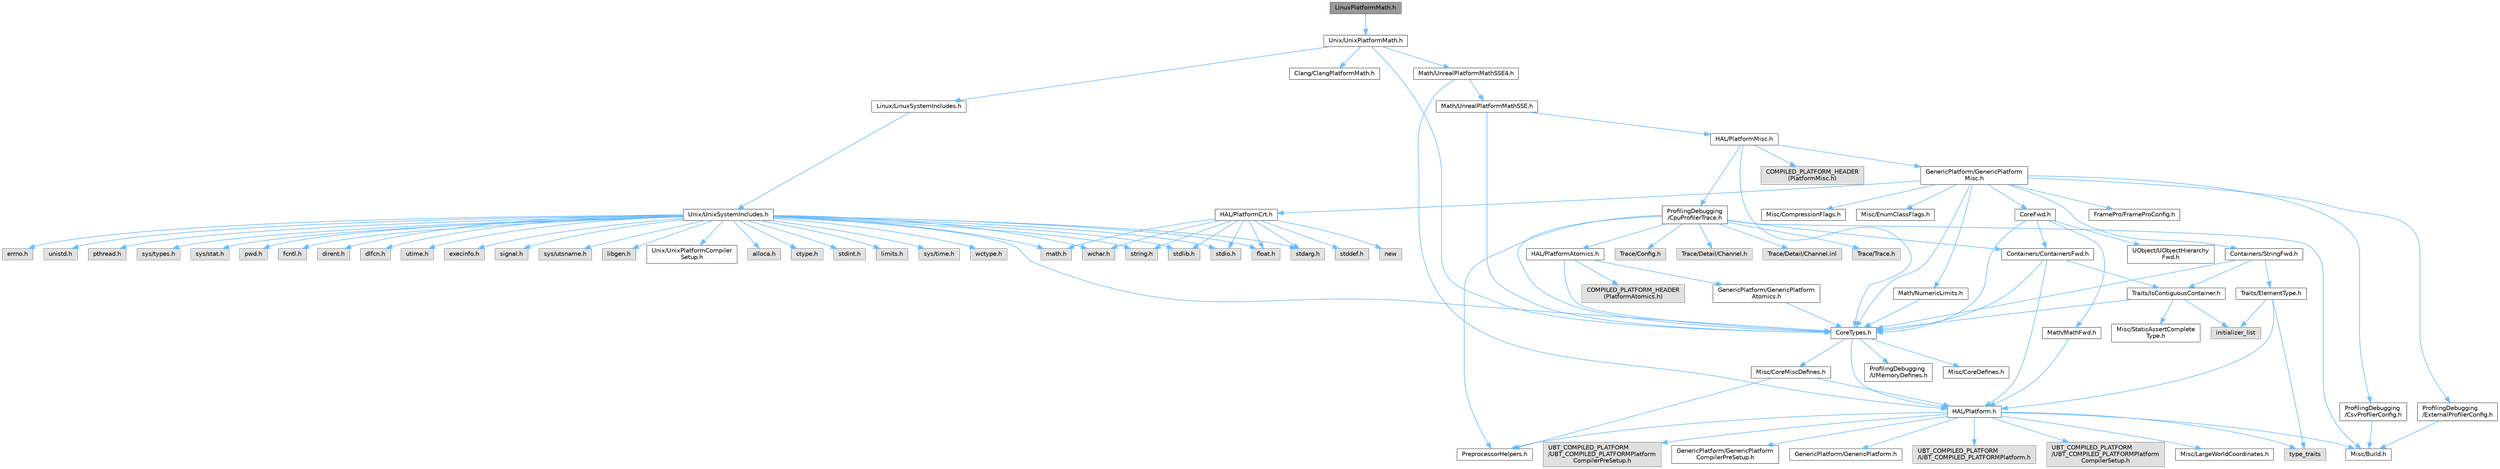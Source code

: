 digraph "LinuxPlatformMath.h"
{
 // INTERACTIVE_SVG=YES
 // LATEX_PDF_SIZE
  bgcolor="transparent";
  edge [fontname=Helvetica,fontsize=10,labelfontname=Helvetica,labelfontsize=10];
  node [fontname=Helvetica,fontsize=10,shape=box,height=0.2,width=0.4];
  Node1 [id="Node000001",label="LinuxPlatformMath.h",height=0.2,width=0.4,color="gray40", fillcolor="grey60", style="filled", fontcolor="black",tooltip=" "];
  Node1 -> Node2 [id="edge1_Node000001_Node000002",color="steelblue1",style="solid",tooltip=" "];
  Node2 [id="Node000002",label="Unix/UnixPlatformMath.h",height=0.2,width=0.4,color="grey40", fillcolor="white", style="filled",URL="$d9/d14/UnixPlatformMath_8h.html",tooltip=" "];
  Node2 -> Node3 [id="edge2_Node000002_Node000003",color="steelblue1",style="solid",tooltip=" "];
  Node3 [id="Node000003",label="CoreTypes.h",height=0.2,width=0.4,color="grey40", fillcolor="white", style="filled",URL="$dc/dec/CoreTypes_8h.html",tooltip=" "];
  Node3 -> Node4 [id="edge3_Node000003_Node000004",color="steelblue1",style="solid",tooltip=" "];
  Node4 [id="Node000004",label="HAL/Platform.h",height=0.2,width=0.4,color="grey40", fillcolor="white", style="filled",URL="$d9/dd0/Platform_8h.html",tooltip=" "];
  Node4 -> Node5 [id="edge4_Node000004_Node000005",color="steelblue1",style="solid",tooltip=" "];
  Node5 [id="Node000005",label="Misc/Build.h",height=0.2,width=0.4,color="grey40", fillcolor="white", style="filled",URL="$d3/dbb/Build_8h.html",tooltip=" "];
  Node4 -> Node6 [id="edge5_Node000004_Node000006",color="steelblue1",style="solid",tooltip=" "];
  Node6 [id="Node000006",label="Misc/LargeWorldCoordinates.h",height=0.2,width=0.4,color="grey40", fillcolor="white", style="filled",URL="$d2/dcb/LargeWorldCoordinates_8h.html",tooltip=" "];
  Node4 -> Node7 [id="edge6_Node000004_Node000007",color="steelblue1",style="solid",tooltip=" "];
  Node7 [id="Node000007",label="type_traits",height=0.2,width=0.4,color="grey60", fillcolor="#E0E0E0", style="filled",tooltip=" "];
  Node4 -> Node8 [id="edge7_Node000004_Node000008",color="steelblue1",style="solid",tooltip=" "];
  Node8 [id="Node000008",label="PreprocessorHelpers.h",height=0.2,width=0.4,color="grey40", fillcolor="white", style="filled",URL="$db/ddb/PreprocessorHelpers_8h.html",tooltip=" "];
  Node4 -> Node9 [id="edge8_Node000004_Node000009",color="steelblue1",style="solid",tooltip=" "];
  Node9 [id="Node000009",label="UBT_COMPILED_PLATFORM\l/UBT_COMPILED_PLATFORMPlatform\lCompilerPreSetup.h",height=0.2,width=0.4,color="grey60", fillcolor="#E0E0E0", style="filled",tooltip=" "];
  Node4 -> Node10 [id="edge9_Node000004_Node000010",color="steelblue1",style="solid",tooltip=" "];
  Node10 [id="Node000010",label="GenericPlatform/GenericPlatform\lCompilerPreSetup.h",height=0.2,width=0.4,color="grey40", fillcolor="white", style="filled",URL="$d9/dc8/GenericPlatformCompilerPreSetup_8h.html",tooltip=" "];
  Node4 -> Node11 [id="edge10_Node000004_Node000011",color="steelblue1",style="solid",tooltip=" "];
  Node11 [id="Node000011",label="GenericPlatform/GenericPlatform.h",height=0.2,width=0.4,color="grey40", fillcolor="white", style="filled",URL="$d6/d84/GenericPlatform_8h.html",tooltip=" "];
  Node4 -> Node12 [id="edge11_Node000004_Node000012",color="steelblue1",style="solid",tooltip=" "];
  Node12 [id="Node000012",label="UBT_COMPILED_PLATFORM\l/UBT_COMPILED_PLATFORMPlatform.h",height=0.2,width=0.4,color="grey60", fillcolor="#E0E0E0", style="filled",tooltip=" "];
  Node4 -> Node13 [id="edge12_Node000004_Node000013",color="steelblue1",style="solid",tooltip=" "];
  Node13 [id="Node000013",label="UBT_COMPILED_PLATFORM\l/UBT_COMPILED_PLATFORMPlatform\lCompilerSetup.h",height=0.2,width=0.4,color="grey60", fillcolor="#E0E0E0", style="filled",tooltip=" "];
  Node3 -> Node14 [id="edge13_Node000003_Node000014",color="steelblue1",style="solid",tooltip=" "];
  Node14 [id="Node000014",label="ProfilingDebugging\l/UMemoryDefines.h",height=0.2,width=0.4,color="grey40", fillcolor="white", style="filled",URL="$d2/da2/UMemoryDefines_8h.html",tooltip=" "];
  Node3 -> Node15 [id="edge14_Node000003_Node000015",color="steelblue1",style="solid",tooltip=" "];
  Node15 [id="Node000015",label="Misc/CoreMiscDefines.h",height=0.2,width=0.4,color="grey40", fillcolor="white", style="filled",URL="$da/d38/CoreMiscDefines_8h.html",tooltip=" "];
  Node15 -> Node4 [id="edge15_Node000015_Node000004",color="steelblue1",style="solid",tooltip=" "];
  Node15 -> Node8 [id="edge16_Node000015_Node000008",color="steelblue1",style="solid",tooltip=" "];
  Node3 -> Node16 [id="edge17_Node000003_Node000016",color="steelblue1",style="solid",tooltip=" "];
  Node16 [id="Node000016",label="Misc/CoreDefines.h",height=0.2,width=0.4,color="grey40", fillcolor="white", style="filled",URL="$d3/dd2/CoreDefines_8h.html",tooltip=" "];
  Node2 -> Node17 [id="edge18_Node000002_Node000017",color="steelblue1",style="solid",tooltip=" "];
  Node17 [id="Node000017",label="Clang/ClangPlatformMath.h",height=0.2,width=0.4,color="grey40", fillcolor="white", style="filled",URL="$de/da6/ClangPlatformMath_8h.html",tooltip=" "];
  Node2 -> Node18 [id="edge19_Node000002_Node000018",color="steelblue1",style="solid",tooltip=" "];
  Node18 [id="Node000018",label="Linux/LinuxSystemIncludes.h",height=0.2,width=0.4,color="grey40", fillcolor="white", style="filled",URL="$de/d8b/LinuxSystemIncludes_8h.html",tooltip=" "];
  Node18 -> Node19 [id="edge20_Node000018_Node000019",color="steelblue1",style="solid",tooltip=" "];
  Node19 [id="Node000019",label="Unix/UnixSystemIncludes.h",height=0.2,width=0.4,color="grey40", fillcolor="white", style="filled",URL="$df/d1b/UnixSystemIncludes_8h.html",tooltip=" "];
  Node19 -> Node3 [id="edge21_Node000019_Node000003",color="steelblue1",style="solid",tooltip=" "];
  Node19 -> Node20 [id="edge22_Node000019_Node000020",color="steelblue1",style="solid",tooltip=" "];
  Node20 [id="Node000020",label="Unix/UnixPlatformCompiler\lSetup.h",height=0.2,width=0.4,color="grey40", fillcolor="white", style="filled",URL="$dc/d9e/UnixPlatformCompilerSetup_8h.html",tooltip=" "];
  Node19 -> Node21 [id="edge23_Node000019_Node000021",color="steelblue1",style="solid",tooltip=" "];
  Node21 [id="Node000021",label="string.h",height=0.2,width=0.4,color="grey60", fillcolor="#E0E0E0", style="filled",tooltip=" "];
  Node19 -> Node22 [id="edge24_Node000019_Node000022",color="steelblue1",style="solid",tooltip=" "];
  Node22 [id="Node000022",label="alloca.h",height=0.2,width=0.4,color="grey60", fillcolor="#E0E0E0", style="filled",tooltip=" "];
  Node19 -> Node23 [id="edge25_Node000019_Node000023",color="steelblue1",style="solid",tooltip=" "];
  Node23 [id="Node000023",label="stdlib.h",height=0.2,width=0.4,color="grey60", fillcolor="#E0E0E0", style="filled",tooltip=" "];
  Node19 -> Node24 [id="edge26_Node000019_Node000024",color="steelblue1",style="solid",tooltip=" "];
  Node24 [id="Node000024",label="stdio.h",height=0.2,width=0.4,color="grey60", fillcolor="#E0E0E0", style="filled",tooltip=" "];
  Node19 -> Node25 [id="edge27_Node000019_Node000025",color="steelblue1",style="solid",tooltip=" "];
  Node25 [id="Node000025",label="float.h",height=0.2,width=0.4,color="grey60", fillcolor="#E0E0E0", style="filled",tooltip=" "];
  Node19 -> Node26 [id="edge28_Node000019_Node000026",color="steelblue1",style="solid",tooltip=" "];
  Node26 [id="Node000026",label="ctype.h",height=0.2,width=0.4,color="grey60", fillcolor="#E0E0E0", style="filled",tooltip=" "];
  Node19 -> Node27 [id="edge29_Node000019_Node000027",color="steelblue1",style="solid",tooltip=" "];
  Node27 [id="Node000027",label="stdarg.h",height=0.2,width=0.4,color="grey60", fillcolor="#E0E0E0", style="filled",tooltip=" "];
  Node19 -> Node28 [id="edge30_Node000019_Node000028",color="steelblue1",style="solid",tooltip=" "];
  Node28 [id="Node000028",label="stdint.h",height=0.2,width=0.4,color="grey60", fillcolor="#E0E0E0", style="filled",tooltip=" "];
  Node19 -> Node29 [id="edge31_Node000019_Node000029",color="steelblue1",style="solid",tooltip=" "];
  Node29 [id="Node000029",label="limits.h",height=0.2,width=0.4,color="grey60", fillcolor="#E0E0E0", style="filled",tooltip=" "];
  Node19 -> Node30 [id="edge32_Node000019_Node000030",color="steelblue1",style="solid",tooltip=" "];
  Node30 [id="Node000030",label="sys/time.h",height=0.2,width=0.4,color="grey60", fillcolor="#E0E0E0", style="filled",tooltip=" "];
  Node19 -> Node31 [id="edge33_Node000019_Node000031",color="steelblue1",style="solid",tooltip=" "];
  Node31 [id="Node000031",label="math.h",height=0.2,width=0.4,color="grey60", fillcolor="#E0E0E0", style="filled",tooltip=" "];
  Node19 -> Node32 [id="edge34_Node000019_Node000032",color="steelblue1",style="solid",tooltip=" "];
  Node32 [id="Node000032",label="wchar.h",height=0.2,width=0.4,color="grey60", fillcolor="#E0E0E0", style="filled",tooltip=" "];
  Node19 -> Node33 [id="edge35_Node000019_Node000033",color="steelblue1",style="solid",tooltip=" "];
  Node33 [id="Node000033",label="wctype.h",height=0.2,width=0.4,color="grey60", fillcolor="#E0E0E0", style="filled",tooltip=" "];
  Node19 -> Node34 [id="edge36_Node000019_Node000034",color="steelblue1",style="solid",tooltip=" "];
  Node34 [id="Node000034",label="errno.h",height=0.2,width=0.4,color="grey60", fillcolor="#E0E0E0", style="filled",tooltip=" "];
  Node19 -> Node35 [id="edge37_Node000019_Node000035",color="steelblue1",style="solid",tooltip=" "];
  Node35 [id="Node000035",label="unistd.h",height=0.2,width=0.4,color="grey60", fillcolor="#E0E0E0", style="filled",tooltip=" "];
  Node19 -> Node36 [id="edge38_Node000019_Node000036",color="steelblue1",style="solid",tooltip=" "];
  Node36 [id="Node000036",label="pthread.h",height=0.2,width=0.4,color="grey60", fillcolor="#E0E0E0", style="filled",tooltip=" "];
  Node19 -> Node37 [id="edge39_Node000019_Node000037",color="steelblue1",style="solid",tooltip=" "];
  Node37 [id="Node000037",label="sys/types.h",height=0.2,width=0.4,color="grey60", fillcolor="#E0E0E0", style="filled",tooltip=" "];
  Node19 -> Node38 [id="edge40_Node000019_Node000038",color="steelblue1",style="solid",tooltip=" "];
  Node38 [id="Node000038",label="sys/stat.h",height=0.2,width=0.4,color="grey60", fillcolor="#E0E0E0", style="filled",tooltip=" "];
  Node19 -> Node39 [id="edge41_Node000019_Node000039",color="steelblue1",style="solid",tooltip=" "];
  Node39 [id="Node000039",label="pwd.h",height=0.2,width=0.4,color="grey60", fillcolor="#E0E0E0", style="filled",tooltip=" "];
  Node19 -> Node40 [id="edge42_Node000019_Node000040",color="steelblue1",style="solid",tooltip=" "];
  Node40 [id="Node000040",label="fcntl.h",height=0.2,width=0.4,color="grey60", fillcolor="#E0E0E0", style="filled",tooltip=" "];
  Node19 -> Node41 [id="edge43_Node000019_Node000041",color="steelblue1",style="solid",tooltip=" "];
  Node41 [id="Node000041",label="dirent.h",height=0.2,width=0.4,color="grey60", fillcolor="#E0E0E0", style="filled",tooltip=" "];
  Node19 -> Node42 [id="edge44_Node000019_Node000042",color="steelblue1",style="solid",tooltip=" "];
  Node42 [id="Node000042",label="dlfcn.h",height=0.2,width=0.4,color="grey60", fillcolor="#E0E0E0", style="filled",tooltip=" "];
  Node19 -> Node43 [id="edge45_Node000019_Node000043",color="steelblue1",style="solid",tooltip=" "];
  Node43 [id="Node000043",label="utime.h",height=0.2,width=0.4,color="grey60", fillcolor="#E0E0E0", style="filled",tooltip=" "];
  Node19 -> Node44 [id="edge46_Node000019_Node000044",color="steelblue1",style="solid",tooltip=" "];
  Node44 [id="Node000044",label="execinfo.h",height=0.2,width=0.4,color="grey60", fillcolor="#E0E0E0", style="filled",tooltip=" "];
  Node19 -> Node45 [id="edge47_Node000019_Node000045",color="steelblue1",style="solid",tooltip=" "];
  Node45 [id="Node000045",label="signal.h",height=0.2,width=0.4,color="grey60", fillcolor="#E0E0E0", style="filled",tooltip=" "];
  Node19 -> Node46 [id="edge48_Node000019_Node000046",color="steelblue1",style="solid",tooltip=" "];
  Node46 [id="Node000046",label="sys/utsname.h",height=0.2,width=0.4,color="grey60", fillcolor="#E0E0E0", style="filled",tooltip=" "];
  Node19 -> Node47 [id="edge49_Node000019_Node000047",color="steelblue1",style="solid",tooltip=" "];
  Node47 [id="Node000047",label="libgen.h",height=0.2,width=0.4,color="grey60", fillcolor="#E0E0E0", style="filled",tooltip=" "];
  Node2 -> Node48 [id="edge50_Node000002_Node000048",color="steelblue1",style="solid",tooltip=" "];
  Node48 [id="Node000048",label="Math/UnrealPlatformMathSSE4.h",height=0.2,width=0.4,color="grey40", fillcolor="white", style="filled",URL="$db/df0/UnrealPlatformMathSSE4_8h.html",tooltip=" "];
  Node48 -> Node4 [id="edge51_Node000048_Node000004",color="steelblue1",style="solid",tooltip=" "];
  Node48 -> Node49 [id="edge52_Node000048_Node000049",color="steelblue1",style="solid",tooltip=" "];
  Node49 [id="Node000049",label="Math/UnrealPlatformMathSSE.h",height=0.2,width=0.4,color="grey40", fillcolor="white", style="filled",URL="$db/db6/UnrealPlatformMathSSE_8h.html",tooltip=" "];
  Node49 -> Node3 [id="edge53_Node000049_Node000003",color="steelblue1",style="solid",tooltip=" "];
  Node49 -> Node50 [id="edge54_Node000049_Node000050",color="steelblue1",style="solid",tooltip=" "];
  Node50 [id="Node000050",label="HAL/PlatformMisc.h",height=0.2,width=0.4,color="grey40", fillcolor="white", style="filled",URL="$d0/df5/PlatformMisc_8h.html",tooltip=" "];
  Node50 -> Node3 [id="edge55_Node000050_Node000003",color="steelblue1",style="solid",tooltip=" "];
  Node50 -> Node51 [id="edge56_Node000050_Node000051",color="steelblue1",style="solid",tooltip=" "];
  Node51 [id="Node000051",label="GenericPlatform/GenericPlatform\lMisc.h",height=0.2,width=0.4,color="grey40", fillcolor="white", style="filled",URL="$db/d9a/GenericPlatformMisc_8h.html",tooltip=" "];
  Node51 -> Node52 [id="edge57_Node000051_Node000052",color="steelblue1",style="solid",tooltip=" "];
  Node52 [id="Node000052",label="Containers/StringFwd.h",height=0.2,width=0.4,color="grey40", fillcolor="white", style="filled",URL="$df/d37/StringFwd_8h.html",tooltip=" "];
  Node52 -> Node3 [id="edge58_Node000052_Node000003",color="steelblue1",style="solid",tooltip=" "];
  Node52 -> Node53 [id="edge59_Node000052_Node000053",color="steelblue1",style="solid",tooltip=" "];
  Node53 [id="Node000053",label="Traits/ElementType.h",height=0.2,width=0.4,color="grey40", fillcolor="white", style="filled",URL="$d5/d4f/ElementType_8h.html",tooltip=" "];
  Node53 -> Node4 [id="edge60_Node000053_Node000004",color="steelblue1",style="solid",tooltip=" "];
  Node53 -> Node54 [id="edge61_Node000053_Node000054",color="steelblue1",style="solid",tooltip=" "];
  Node54 [id="Node000054",label="initializer_list",height=0.2,width=0.4,color="grey60", fillcolor="#E0E0E0", style="filled",tooltip=" "];
  Node53 -> Node7 [id="edge62_Node000053_Node000007",color="steelblue1",style="solid",tooltip=" "];
  Node52 -> Node55 [id="edge63_Node000052_Node000055",color="steelblue1",style="solid",tooltip=" "];
  Node55 [id="Node000055",label="Traits/IsContiguousContainer.h",height=0.2,width=0.4,color="grey40", fillcolor="white", style="filled",URL="$d5/d3c/IsContiguousContainer_8h.html",tooltip=" "];
  Node55 -> Node3 [id="edge64_Node000055_Node000003",color="steelblue1",style="solid",tooltip=" "];
  Node55 -> Node56 [id="edge65_Node000055_Node000056",color="steelblue1",style="solid",tooltip=" "];
  Node56 [id="Node000056",label="Misc/StaticAssertComplete\lType.h",height=0.2,width=0.4,color="grey40", fillcolor="white", style="filled",URL="$d5/d4e/StaticAssertCompleteType_8h.html",tooltip=" "];
  Node55 -> Node54 [id="edge66_Node000055_Node000054",color="steelblue1",style="solid",tooltip=" "];
  Node51 -> Node57 [id="edge67_Node000051_Node000057",color="steelblue1",style="solid",tooltip=" "];
  Node57 [id="Node000057",label="CoreFwd.h",height=0.2,width=0.4,color="grey40", fillcolor="white", style="filled",URL="$d1/d1e/CoreFwd_8h.html",tooltip=" "];
  Node57 -> Node3 [id="edge68_Node000057_Node000003",color="steelblue1",style="solid",tooltip=" "];
  Node57 -> Node58 [id="edge69_Node000057_Node000058",color="steelblue1",style="solid",tooltip=" "];
  Node58 [id="Node000058",label="Containers/ContainersFwd.h",height=0.2,width=0.4,color="grey40", fillcolor="white", style="filled",URL="$d4/d0a/ContainersFwd_8h.html",tooltip=" "];
  Node58 -> Node4 [id="edge70_Node000058_Node000004",color="steelblue1",style="solid",tooltip=" "];
  Node58 -> Node3 [id="edge71_Node000058_Node000003",color="steelblue1",style="solid",tooltip=" "];
  Node58 -> Node55 [id="edge72_Node000058_Node000055",color="steelblue1",style="solid",tooltip=" "];
  Node57 -> Node59 [id="edge73_Node000057_Node000059",color="steelblue1",style="solid",tooltip=" "];
  Node59 [id="Node000059",label="Math/MathFwd.h",height=0.2,width=0.4,color="grey40", fillcolor="white", style="filled",URL="$d2/d10/MathFwd_8h.html",tooltip=" "];
  Node59 -> Node4 [id="edge74_Node000059_Node000004",color="steelblue1",style="solid",tooltip=" "];
  Node57 -> Node60 [id="edge75_Node000057_Node000060",color="steelblue1",style="solid",tooltip=" "];
  Node60 [id="Node000060",label="UObject/UObjectHierarchy\lFwd.h",height=0.2,width=0.4,color="grey40", fillcolor="white", style="filled",URL="$d3/d13/UObjectHierarchyFwd_8h.html",tooltip=" "];
  Node51 -> Node3 [id="edge76_Node000051_Node000003",color="steelblue1",style="solid",tooltip=" "];
  Node51 -> Node61 [id="edge77_Node000051_Node000061",color="steelblue1",style="solid",tooltip=" "];
  Node61 [id="Node000061",label="FramePro/FrameProConfig.h",height=0.2,width=0.4,color="grey40", fillcolor="white", style="filled",URL="$d7/d90/FrameProConfig_8h.html",tooltip=" "];
  Node51 -> Node62 [id="edge78_Node000051_Node000062",color="steelblue1",style="solid",tooltip=" "];
  Node62 [id="Node000062",label="HAL/PlatformCrt.h",height=0.2,width=0.4,color="grey40", fillcolor="white", style="filled",URL="$d8/d75/PlatformCrt_8h.html",tooltip=" "];
  Node62 -> Node63 [id="edge79_Node000062_Node000063",color="steelblue1",style="solid",tooltip=" "];
  Node63 [id="Node000063",label="new",height=0.2,width=0.4,color="grey60", fillcolor="#E0E0E0", style="filled",tooltip=" "];
  Node62 -> Node32 [id="edge80_Node000062_Node000032",color="steelblue1",style="solid",tooltip=" "];
  Node62 -> Node64 [id="edge81_Node000062_Node000064",color="steelblue1",style="solid",tooltip=" "];
  Node64 [id="Node000064",label="stddef.h",height=0.2,width=0.4,color="grey60", fillcolor="#E0E0E0", style="filled",tooltip=" "];
  Node62 -> Node23 [id="edge82_Node000062_Node000023",color="steelblue1",style="solid",tooltip=" "];
  Node62 -> Node24 [id="edge83_Node000062_Node000024",color="steelblue1",style="solid",tooltip=" "];
  Node62 -> Node27 [id="edge84_Node000062_Node000027",color="steelblue1",style="solid",tooltip=" "];
  Node62 -> Node31 [id="edge85_Node000062_Node000031",color="steelblue1",style="solid",tooltip=" "];
  Node62 -> Node25 [id="edge86_Node000062_Node000025",color="steelblue1",style="solid",tooltip=" "];
  Node62 -> Node21 [id="edge87_Node000062_Node000021",color="steelblue1",style="solid",tooltip=" "];
  Node51 -> Node65 [id="edge88_Node000051_Node000065",color="steelblue1",style="solid",tooltip=" "];
  Node65 [id="Node000065",label="Math/NumericLimits.h",height=0.2,width=0.4,color="grey40", fillcolor="white", style="filled",URL="$df/d1b/NumericLimits_8h.html",tooltip=" "];
  Node65 -> Node3 [id="edge89_Node000065_Node000003",color="steelblue1",style="solid",tooltip=" "];
  Node51 -> Node66 [id="edge90_Node000051_Node000066",color="steelblue1",style="solid",tooltip=" "];
  Node66 [id="Node000066",label="Misc/CompressionFlags.h",height=0.2,width=0.4,color="grey40", fillcolor="white", style="filled",URL="$d9/d76/CompressionFlags_8h.html",tooltip=" "];
  Node51 -> Node67 [id="edge91_Node000051_Node000067",color="steelblue1",style="solid",tooltip=" "];
  Node67 [id="Node000067",label="Misc/EnumClassFlags.h",height=0.2,width=0.4,color="grey40", fillcolor="white", style="filled",URL="$d8/de7/EnumClassFlags_8h.html",tooltip=" "];
  Node51 -> Node68 [id="edge92_Node000051_Node000068",color="steelblue1",style="solid",tooltip=" "];
  Node68 [id="Node000068",label="ProfilingDebugging\l/CsvProfilerConfig.h",height=0.2,width=0.4,color="grey40", fillcolor="white", style="filled",URL="$d3/d88/CsvProfilerConfig_8h.html",tooltip=" "];
  Node68 -> Node5 [id="edge93_Node000068_Node000005",color="steelblue1",style="solid",tooltip=" "];
  Node51 -> Node69 [id="edge94_Node000051_Node000069",color="steelblue1",style="solid",tooltip=" "];
  Node69 [id="Node000069",label="ProfilingDebugging\l/ExternalProfilerConfig.h",height=0.2,width=0.4,color="grey40", fillcolor="white", style="filled",URL="$d3/dbb/ExternalProfilerConfig_8h.html",tooltip=" "];
  Node69 -> Node5 [id="edge95_Node000069_Node000005",color="steelblue1",style="solid",tooltip=" "];
  Node50 -> Node70 [id="edge96_Node000050_Node000070",color="steelblue1",style="solid",tooltip=" "];
  Node70 [id="Node000070",label="COMPILED_PLATFORM_HEADER\l(PlatformMisc.h)",height=0.2,width=0.4,color="grey60", fillcolor="#E0E0E0", style="filled",tooltip=" "];
  Node50 -> Node71 [id="edge97_Node000050_Node000071",color="steelblue1",style="solid",tooltip=" "];
  Node71 [id="Node000071",label="ProfilingDebugging\l/CpuProfilerTrace.h",height=0.2,width=0.4,color="grey40", fillcolor="white", style="filled",URL="$da/dcb/CpuProfilerTrace_8h.html",tooltip=" "];
  Node71 -> Node3 [id="edge98_Node000071_Node000003",color="steelblue1",style="solid",tooltip=" "];
  Node71 -> Node58 [id="edge99_Node000071_Node000058",color="steelblue1",style="solid",tooltip=" "];
  Node71 -> Node72 [id="edge100_Node000071_Node000072",color="steelblue1",style="solid",tooltip=" "];
  Node72 [id="Node000072",label="HAL/PlatformAtomics.h",height=0.2,width=0.4,color="grey40", fillcolor="white", style="filled",URL="$d3/d36/PlatformAtomics_8h.html",tooltip=" "];
  Node72 -> Node3 [id="edge101_Node000072_Node000003",color="steelblue1",style="solid",tooltip=" "];
  Node72 -> Node73 [id="edge102_Node000072_Node000073",color="steelblue1",style="solid",tooltip=" "];
  Node73 [id="Node000073",label="GenericPlatform/GenericPlatform\lAtomics.h",height=0.2,width=0.4,color="grey40", fillcolor="white", style="filled",URL="$da/d72/GenericPlatformAtomics_8h.html",tooltip=" "];
  Node73 -> Node3 [id="edge103_Node000073_Node000003",color="steelblue1",style="solid",tooltip=" "];
  Node72 -> Node74 [id="edge104_Node000072_Node000074",color="steelblue1",style="solid",tooltip=" "];
  Node74 [id="Node000074",label="COMPILED_PLATFORM_HEADER\l(PlatformAtomics.h)",height=0.2,width=0.4,color="grey60", fillcolor="#E0E0E0", style="filled",tooltip=" "];
  Node71 -> Node8 [id="edge105_Node000071_Node000008",color="steelblue1",style="solid",tooltip=" "];
  Node71 -> Node5 [id="edge106_Node000071_Node000005",color="steelblue1",style="solid",tooltip=" "];
  Node71 -> Node75 [id="edge107_Node000071_Node000075",color="steelblue1",style="solid",tooltip=" "];
  Node75 [id="Node000075",label="Trace/Config.h",height=0.2,width=0.4,color="grey60", fillcolor="#E0E0E0", style="filled",tooltip=" "];
  Node71 -> Node76 [id="edge108_Node000071_Node000076",color="steelblue1",style="solid",tooltip=" "];
  Node76 [id="Node000076",label="Trace/Detail/Channel.h",height=0.2,width=0.4,color="grey60", fillcolor="#E0E0E0", style="filled",tooltip=" "];
  Node71 -> Node77 [id="edge109_Node000071_Node000077",color="steelblue1",style="solid",tooltip=" "];
  Node77 [id="Node000077",label="Trace/Detail/Channel.inl",height=0.2,width=0.4,color="grey60", fillcolor="#E0E0E0", style="filled",tooltip=" "];
  Node71 -> Node78 [id="edge110_Node000071_Node000078",color="steelblue1",style="solid",tooltip=" "];
  Node78 [id="Node000078",label="Trace/Trace.h",height=0.2,width=0.4,color="grey60", fillcolor="#E0E0E0", style="filled",tooltip=" "];
}
